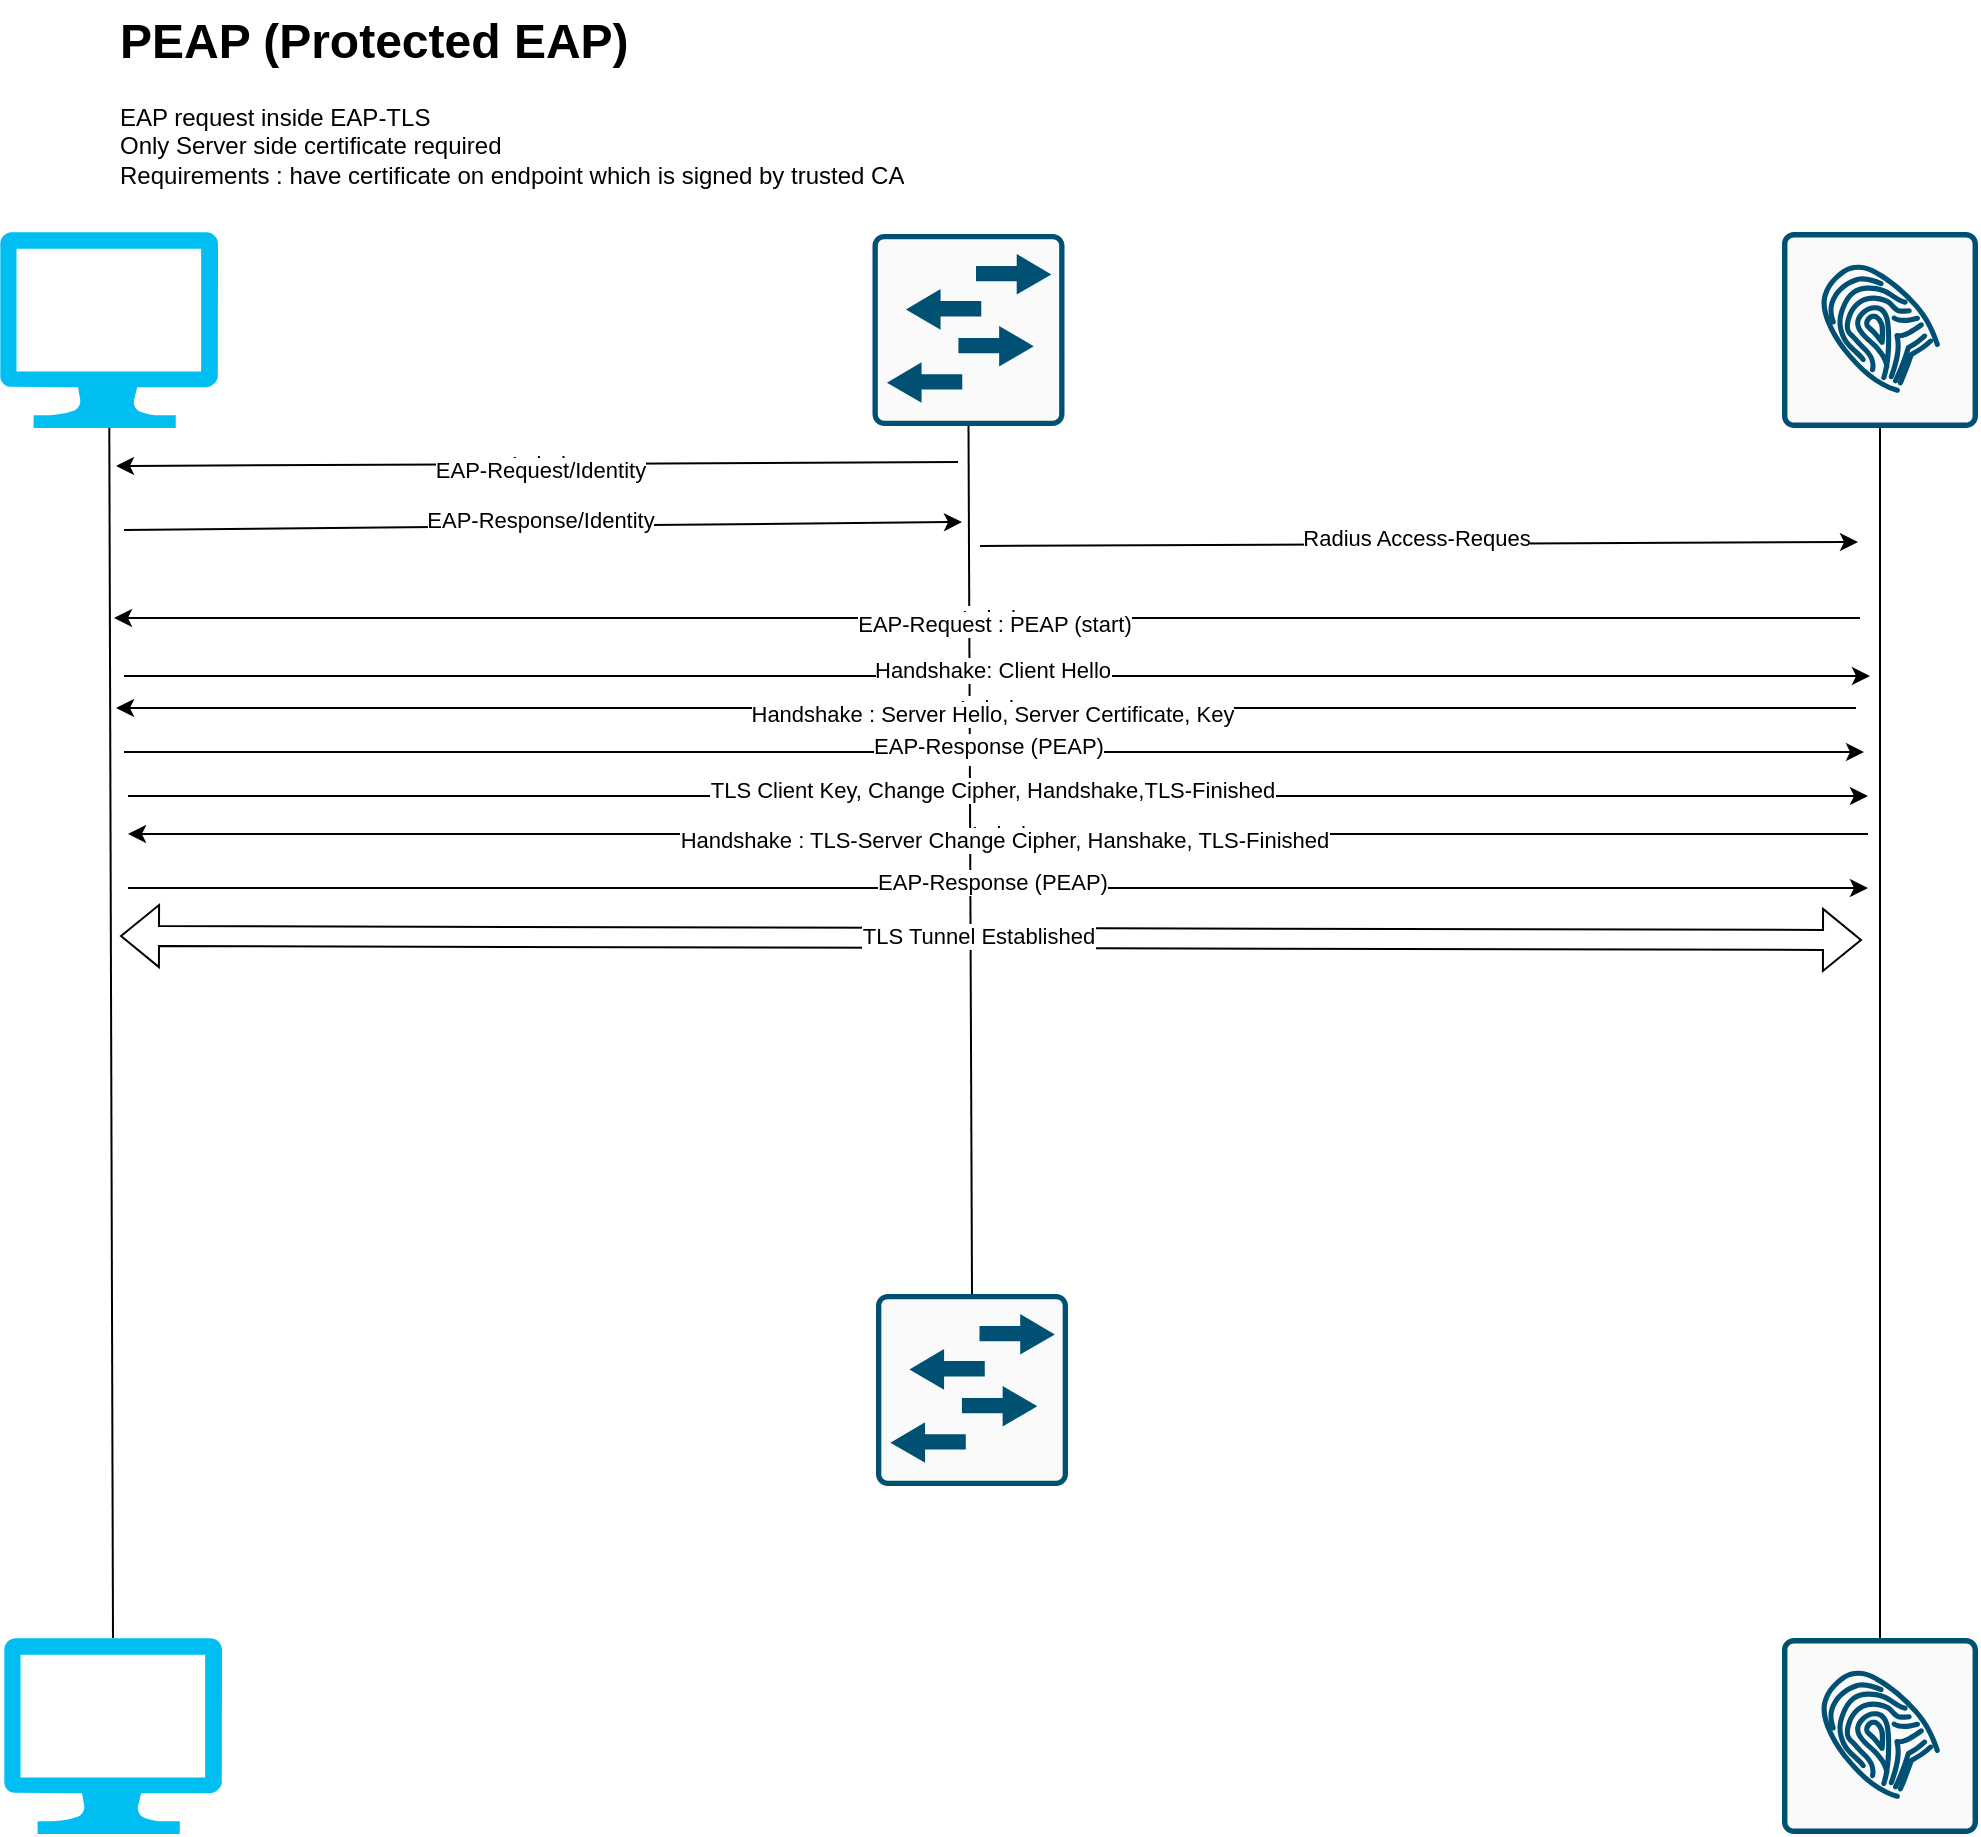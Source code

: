 <mxfile version="24.7.14">
  <diagram name="Page-1" id="7qhjAspt-EKh15I2idHr">
    <mxGraphModel dx="1638" dy="2220" grid="0" gridSize="10" guides="1" tooltips="1" connect="1" arrows="1" fold="1" page="0" pageScale="1" pageWidth="850" pageHeight="1100" math="0" shadow="0">
      <root>
        <mxCell id="0" />
        <mxCell id="1" parent="0" />
        <mxCell id="E76b9f0fNt8xKsExakb3-141" value="" style="verticalLabelPosition=bottom;html=1;verticalAlign=top;align=center;strokeColor=none;fillColor=#00BEF2;shape=mxgraph.azure.computer;pointerEvents=1;" parent="1" vertex="1">
          <mxGeometry x="225" y="-1016" width="109" height="98" as="geometry" />
        </mxCell>
        <mxCell id="E76b9f0fNt8xKsExakb3-144" value="" style="sketch=0;points=[[0.015,0.015,0],[0.985,0.015,0],[0.985,0.985,0],[0.015,0.985,0],[0.25,0,0],[0.5,0,0],[0.75,0,0],[1,0.25,0],[1,0.5,0],[1,0.75,0],[0.75,1,0],[0.5,1,0],[0.25,1,0],[0,0.75,0],[0,0.5,0],[0,0.25,0]];verticalLabelPosition=bottom;html=1;verticalAlign=top;aspect=fixed;align=center;pointerEvents=1;shape=mxgraph.cisco19.rect;prIcon=l2_switch;fillColor=#FAFAFA;strokeColor=#005073;" parent="1" vertex="1">
          <mxGeometry x="661.25" y="-1015" width="96" height="96" as="geometry" />
        </mxCell>
        <mxCell id="E76b9f0fNt8xKsExakb3-145" value="" style="sketch=0;points=[[0.015,0.015,0],[0.985,0.015,0],[0.985,0.985,0],[0.015,0.985,0],[0.25,0,0],[0.5,0,0],[0.75,0,0],[1,0.25,0],[1,0.5,0],[1,0.75,0],[0.75,1,0],[0.5,1,0],[0.25,1,0],[0,0.75,0],[0,0.5,0],[0,0.25,0]];verticalLabelPosition=bottom;html=1;verticalAlign=top;aspect=fixed;align=center;pointerEvents=1;shape=mxgraph.cisco19.rect;prIcon=ise;fillColor=#FAFAFA;strokeColor=#005073;" parent="1" vertex="1">
          <mxGeometry x="1116" y="-1016" width="98" height="98" as="geometry" />
        </mxCell>
        <mxCell id="MvSDx-xuNBDQSRnU1pEQ-1" value="" style="verticalLabelPosition=bottom;html=1;verticalAlign=top;align=center;strokeColor=none;fillColor=#00BEF2;shape=mxgraph.azure.computer;pointerEvents=1;" parent="1" vertex="1">
          <mxGeometry x="227" y="-313" width="109" height="98" as="geometry" />
        </mxCell>
        <mxCell id="MvSDx-xuNBDQSRnU1pEQ-2" value="" style="sketch=0;points=[[0.015,0.015,0],[0.985,0.015,0],[0.985,0.985,0],[0.015,0.985,0],[0.25,0,0],[0.5,0,0],[0.75,0,0],[1,0.25,0],[1,0.5,0],[1,0.75,0],[0.75,1,0],[0.5,1,0],[0.25,1,0],[0,0.75,0],[0,0.5,0],[0,0.25,0]];verticalLabelPosition=bottom;html=1;verticalAlign=top;aspect=fixed;align=center;pointerEvents=1;shape=mxgraph.cisco19.rect;prIcon=l2_switch;fillColor=#FAFAFA;strokeColor=#005073;" parent="1" vertex="1">
          <mxGeometry x="663" y="-485" width="96" height="96" as="geometry" />
        </mxCell>
        <mxCell id="MvSDx-xuNBDQSRnU1pEQ-3" value="" style="sketch=0;points=[[0.015,0.015,0],[0.985,0.015,0],[0.985,0.985,0],[0.015,0.985,0],[0.25,0,0],[0.5,0,0],[0.75,0,0],[1,0.25,0],[1,0.5,0],[1,0.75,0],[0.75,1,0],[0.5,1,0],[0.25,1,0],[0,0.75,0],[0,0.5,0],[0,0.25,0]];verticalLabelPosition=bottom;html=1;verticalAlign=top;aspect=fixed;align=center;pointerEvents=1;shape=mxgraph.cisco19.rect;prIcon=ise;fillColor=#FAFAFA;strokeColor=#005073;" parent="1" vertex="1">
          <mxGeometry x="1116" y="-313" width="98" height="98" as="geometry" />
        </mxCell>
        <mxCell id="MvSDx-xuNBDQSRnU1pEQ-4" value="" style="endArrow=none;html=1;rounded=0;entryX=0.5;entryY=1;entryDx=0;entryDy=0;entryPerimeter=0;exitX=0.5;exitY=0;exitDx=0;exitDy=0;exitPerimeter=0;" parent="1" source="MvSDx-xuNBDQSRnU1pEQ-2" target="E76b9f0fNt8xKsExakb3-144" edge="1">
          <mxGeometry width="50" height="50" relative="1" as="geometry">
            <mxPoint x="807" y="-626" as="sourcePoint" />
            <mxPoint x="857" y="-676" as="targetPoint" />
          </mxGeometry>
        </mxCell>
        <mxCell id="MvSDx-xuNBDQSRnU1pEQ-5" value="" style="endArrow=none;html=1;rounded=0;exitX=0.5;exitY=0;exitDx=0;exitDy=0;exitPerimeter=0;" parent="1" source="MvSDx-xuNBDQSRnU1pEQ-3" target="E76b9f0fNt8xKsExakb3-145" edge="1">
          <mxGeometry width="50" height="50" relative="1" as="geometry">
            <mxPoint x="1150" y="-282" as="sourcePoint" />
            <mxPoint x="1150" y="-889" as="targetPoint" />
          </mxGeometry>
        </mxCell>
        <mxCell id="MvSDx-xuNBDQSRnU1pEQ-6" value="" style="endArrow=none;html=1;rounded=0;exitX=0.5;exitY=0;exitDx=0;exitDy=0;exitPerimeter=0;" parent="1" source="MvSDx-xuNBDQSRnU1pEQ-1" target="E76b9f0fNt8xKsExakb3-141" edge="1">
          <mxGeometry width="50" height="50" relative="1" as="geometry">
            <mxPoint x="341" y="-257" as="sourcePoint" />
            <mxPoint x="341" y="-864" as="targetPoint" />
          </mxGeometry>
        </mxCell>
        <mxCell id="MvSDx-xuNBDQSRnU1pEQ-13" value="" style="endArrow=classic;html=1;rounded=0;" parent="1" edge="1">
          <mxGeometry relative="1" as="geometry">
            <mxPoint x="704" y="-901" as="sourcePoint" />
            <mxPoint x="283" y="-899" as="targetPoint" />
          </mxGeometry>
        </mxCell>
        <mxCell id="MvSDx-xuNBDQSRnU1pEQ-14" value="Label" style="edgeLabel;resizable=0;html=1;;align=center;verticalAlign=middle;" parent="MvSDx-xuNBDQSRnU1pEQ-13" connectable="0" vertex="1">
          <mxGeometry relative="1" as="geometry" />
        </mxCell>
        <mxCell id="MvSDx-xuNBDQSRnU1pEQ-15" value="EAP-Request/Identity" style="edgeLabel;html=1;align=center;verticalAlign=middle;resizable=0;points=[];" parent="MvSDx-xuNBDQSRnU1pEQ-13" vertex="1" connectable="0">
          <mxGeometry x="-0.007" y="3" relative="1" as="geometry">
            <mxPoint as="offset" />
          </mxGeometry>
        </mxCell>
        <mxCell id="MvSDx-xuNBDQSRnU1pEQ-16" value="" style="endArrow=classic;html=1;rounded=0;" parent="1" edge="1">
          <mxGeometry relative="1" as="geometry">
            <mxPoint x="287" y="-867" as="sourcePoint" />
            <mxPoint x="706" y="-871" as="targetPoint" />
          </mxGeometry>
        </mxCell>
        <mxCell id="MvSDx-xuNBDQSRnU1pEQ-17" value="Label" style="edgeLabel;resizable=0;html=1;;align=center;verticalAlign=middle;" parent="MvSDx-xuNBDQSRnU1pEQ-16" connectable="0" vertex="1">
          <mxGeometry relative="1" as="geometry" />
        </mxCell>
        <mxCell id="MvSDx-xuNBDQSRnU1pEQ-18" value="EAP-Response/Identity" style="edgeLabel;html=1;align=center;verticalAlign=middle;resizable=0;points=[];" parent="MvSDx-xuNBDQSRnU1pEQ-16" vertex="1" connectable="0">
          <mxGeometry x="-0.007" y="3" relative="1" as="geometry">
            <mxPoint as="offset" />
          </mxGeometry>
        </mxCell>
        <mxCell id="MvSDx-xuNBDQSRnU1pEQ-19" value="" style="endArrow=classic;html=1;rounded=0;flowAnimation=0;" parent="1" edge="1">
          <mxGeometry relative="1" as="geometry">
            <mxPoint x="715" y="-859" as="sourcePoint" />
            <mxPoint x="1154" y="-861" as="targetPoint" />
          </mxGeometry>
        </mxCell>
        <mxCell id="MvSDx-xuNBDQSRnU1pEQ-20" value="Label" style="edgeLabel;resizable=0;html=1;;align=center;verticalAlign=middle;" parent="MvSDx-xuNBDQSRnU1pEQ-19" connectable="0" vertex="1">
          <mxGeometry relative="1" as="geometry" />
        </mxCell>
        <mxCell id="MvSDx-xuNBDQSRnU1pEQ-21" value="Radius Access-Reques" style="edgeLabel;html=1;align=center;verticalAlign=middle;resizable=0;points=[];" parent="MvSDx-xuNBDQSRnU1pEQ-19" vertex="1" connectable="0">
          <mxGeometry x="-0.007" y="3" relative="1" as="geometry">
            <mxPoint as="offset" />
          </mxGeometry>
        </mxCell>
        <mxCell id="MvSDx-xuNBDQSRnU1pEQ-25" value="" style="endArrow=classic;html=1;rounded=0;" parent="1" edge="1">
          <mxGeometry relative="1" as="geometry">
            <mxPoint x="287" y="-794" as="sourcePoint" />
            <mxPoint x="1160" y="-794" as="targetPoint" />
          </mxGeometry>
        </mxCell>
        <mxCell id="MvSDx-xuNBDQSRnU1pEQ-26" value="Label" style="edgeLabel;resizable=0;html=1;;align=center;verticalAlign=middle;" parent="MvSDx-xuNBDQSRnU1pEQ-25" connectable="0" vertex="1">
          <mxGeometry relative="1" as="geometry" />
        </mxCell>
        <mxCell id="MvSDx-xuNBDQSRnU1pEQ-27" value="Handshake: Client Hello" style="edgeLabel;html=1;align=center;verticalAlign=middle;resizable=0;points=[];" parent="MvSDx-xuNBDQSRnU1pEQ-25" vertex="1" connectable="0">
          <mxGeometry x="-0.007" y="3" relative="1" as="geometry">
            <mxPoint as="offset" />
          </mxGeometry>
        </mxCell>
        <mxCell id="MvSDx-xuNBDQSRnU1pEQ-31" value="" style="endArrow=classic;html=1;rounded=0;" parent="1" edge="1">
          <mxGeometry relative="1" as="geometry">
            <mxPoint x="1153" y="-778" as="sourcePoint" />
            <mxPoint x="283" y="-778" as="targetPoint" />
          </mxGeometry>
        </mxCell>
        <mxCell id="MvSDx-xuNBDQSRnU1pEQ-32" value="Label" style="edgeLabel;resizable=0;html=1;;align=center;verticalAlign=middle;" parent="MvSDx-xuNBDQSRnU1pEQ-31" connectable="0" vertex="1">
          <mxGeometry relative="1" as="geometry" />
        </mxCell>
        <mxCell id="MvSDx-xuNBDQSRnU1pEQ-33" value="Handshake : Server Hello, Server Certificate, Key" style="edgeLabel;html=1;align=center;verticalAlign=middle;resizable=0;points=[];" parent="MvSDx-xuNBDQSRnU1pEQ-31" vertex="1" connectable="0">
          <mxGeometry x="-0.007" y="3" relative="1" as="geometry">
            <mxPoint as="offset" />
          </mxGeometry>
        </mxCell>
        <mxCell id="MvSDx-xuNBDQSRnU1pEQ-75" value="" style="shape=flexArrow;endArrow=classic;startArrow=classic;html=1;rounded=0;flowAnimation=0;" parent="1" edge="1">
          <mxGeometry width="100" height="100" relative="1" as="geometry">
            <mxPoint x="285" y="-664" as="sourcePoint" />
            <mxPoint x="1156" y="-662" as="targetPoint" />
          </mxGeometry>
        </mxCell>
        <mxCell id="MvSDx-xuNBDQSRnU1pEQ-76" value="TLS Tunnel Established" style="edgeLabel;html=1;align=center;verticalAlign=middle;resizable=0;points=[];" parent="MvSDx-xuNBDQSRnU1pEQ-75" vertex="1" connectable="0">
          <mxGeometry x="0.049" y="-5" relative="1" as="geometry">
            <mxPoint x="-28" y="-6" as="offset" />
          </mxGeometry>
        </mxCell>
        <mxCell id="MvSDx-xuNBDQSRnU1pEQ-77" value="" style="endArrow=classic;html=1;rounded=0;" parent="1" edge="1">
          <mxGeometry relative="1" as="geometry">
            <mxPoint x="1155" y="-823" as="sourcePoint" />
            <mxPoint x="282" y="-823" as="targetPoint" />
          </mxGeometry>
        </mxCell>
        <mxCell id="MvSDx-xuNBDQSRnU1pEQ-78" value="Label" style="edgeLabel;resizable=0;html=1;;align=center;verticalAlign=middle;" parent="MvSDx-xuNBDQSRnU1pEQ-77" connectable="0" vertex="1">
          <mxGeometry relative="1" as="geometry" />
        </mxCell>
        <mxCell id="MvSDx-xuNBDQSRnU1pEQ-79" value="EAP-Request : PEAP (start)" style="edgeLabel;html=1;align=center;verticalAlign=middle;resizable=0;points=[];" parent="MvSDx-xuNBDQSRnU1pEQ-77" vertex="1" connectable="0">
          <mxGeometry x="-0.007" y="3" relative="1" as="geometry">
            <mxPoint as="offset" />
          </mxGeometry>
        </mxCell>
        <mxCell id="MvSDx-xuNBDQSRnU1pEQ-81" value="" style="endArrow=classic;html=1;rounded=0;" parent="1" edge="1">
          <mxGeometry relative="1" as="geometry">
            <mxPoint x="287" y="-756" as="sourcePoint" />
            <mxPoint x="1157" y="-756" as="targetPoint" />
          </mxGeometry>
        </mxCell>
        <mxCell id="MvSDx-xuNBDQSRnU1pEQ-82" value="Label" style="edgeLabel;resizable=0;html=1;;align=center;verticalAlign=middle;" parent="MvSDx-xuNBDQSRnU1pEQ-81" connectable="0" vertex="1">
          <mxGeometry relative="1" as="geometry" />
        </mxCell>
        <mxCell id="MvSDx-xuNBDQSRnU1pEQ-83" value="EAP-Response (PEAP)" style="edgeLabel;html=1;align=center;verticalAlign=middle;resizable=0;points=[];" parent="MvSDx-xuNBDQSRnU1pEQ-81" vertex="1" connectable="0">
          <mxGeometry x="-0.007" y="3" relative="1" as="geometry">
            <mxPoint as="offset" />
          </mxGeometry>
        </mxCell>
        <mxCell id="MvSDx-xuNBDQSRnU1pEQ-85" value="" style="endArrow=classic;html=1;rounded=0;" parent="1" edge="1">
          <mxGeometry relative="1" as="geometry">
            <mxPoint x="289" y="-734" as="sourcePoint" />
            <mxPoint x="1159" y="-734" as="targetPoint" />
          </mxGeometry>
        </mxCell>
        <mxCell id="MvSDx-xuNBDQSRnU1pEQ-86" value="Label" style="edgeLabel;resizable=0;html=1;;align=center;verticalAlign=middle;" parent="MvSDx-xuNBDQSRnU1pEQ-85" connectable="0" vertex="1">
          <mxGeometry relative="1" as="geometry" />
        </mxCell>
        <mxCell id="MvSDx-xuNBDQSRnU1pEQ-87" value="TLS Client Key, Change Cipher, Handshake,TLS-Finished" style="edgeLabel;html=1;align=center;verticalAlign=middle;resizable=0;points=[];" parent="MvSDx-xuNBDQSRnU1pEQ-85" vertex="1" connectable="0">
          <mxGeometry x="-0.007" y="3" relative="1" as="geometry">
            <mxPoint as="offset" />
          </mxGeometry>
        </mxCell>
        <mxCell id="MvSDx-xuNBDQSRnU1pEQ-88" value="" style="endArrow=classic;html=1;rounded=0;" parent="1" edge="1">
          <mxGeometry relative="1" as="geometry">
            <mxPoint x="1159" y="-715" as="sourcePoint" />
            <mxPoint x="289" y="-715" as="targetPoint" />
          </mxGeometry>
        </mxCell>
        <mxCell id="MvSDx-xuNBDQSRnU1pEQ-89" value="Label" style="edgeLabel;resizable=0;html=1;;align=center;verticalAlign=middle;" parent="MvSDx-xuNBDQSRnU1pEQ-88" connectable="0" vertex="1">
          <mxGeometry relative="1" as="geometry" />
        </mxCell>
        <mxCell id="MvSDx-xuNBDQSRnU1pEQ-90" value="Handshake : TLS-Server Change Cipher, Hanshake, TLS-Finished" style="edgeLabel;html=1;align=center;verticalAlign=middle;resizable=0;points=[];" parent="MvSDx-xuNBDQSRnU1pEQ-88" vertex="1" connectable="0">
          <mxGeometry x="-0.007" y="3" relative="1" as="geometry">
            <mxPoint as="offset" />
          </mxGeometry>
        </mxCell>
        <mxCell id="MvSDx-xuNBDQSRnU1pEQ-92" value="" style="endArrow=classic;html=1;rounded=0;" parent="1" edge="1">
          <mxGeometry relative="1" as="geometry">
            <mxPoint x="289" y="-688" as="sourcePoint" />
            <mxPoint x="1159" y="-688" as="targetPoint" />
          </mxGeometry>
        </mxCell>
        <mxCell id="MvSDx-xuNBDQSRnU1pEQ-93" value="Label" style="edgeLabel;resizable=0;html=1;;align=center;verticalAlign=middle;" parent="MvSDx-xuNBDQSRnU1pEQ-92" connectable="0" vertex="1">
          <mxGeometry relative="1" as="geometry" />
        </mxCell>
        <mxCell id="MvSDx-xuNBDQSRnU1pEQ-94" value="EAP-Response (PEAP)" style="edgeLabel;html=1;align=center;verticalAlign=middle;resizable=0;points=[];" parent="MvSDx-xuNBDQSRnU1pEQ-92" vertex="1" connectable="0">
          <mxGeometry x="-0.007" y="3" relative="1" as="geometry">
            <mxPoint as="offset" />
          </mxGeometry>
        </mxCell>
        <mxCell id="MvSDx-xuNBDQSRnU1pEQ-96" value="&lt;h1 style=&quot;margin-top: 0px;&quot;&gt;PEAP (Protected EAP)&lt;/h1&gt;&lt;div&gt;EAP request inside EAP-TLS&lt;/div&gt;&lt;div&gt;Only Server side certificate required&amp;nbsp;&lt;/div&gt;&lt;div&gt;Requirements : have certificate on endpoint which is signed by trusted CA&lt;/div&gt;" style="text;html=1;whiteSpace=wrap;overflow=hidden;rounded=0;" parent="1" vertex="1">
          <mxGeometry x="283" y="-1132" width="623" height="102" as="geometry" />
        </mxCell>
      </root>
    </mxGraphModel>
  </diagram>
</mxfile>
